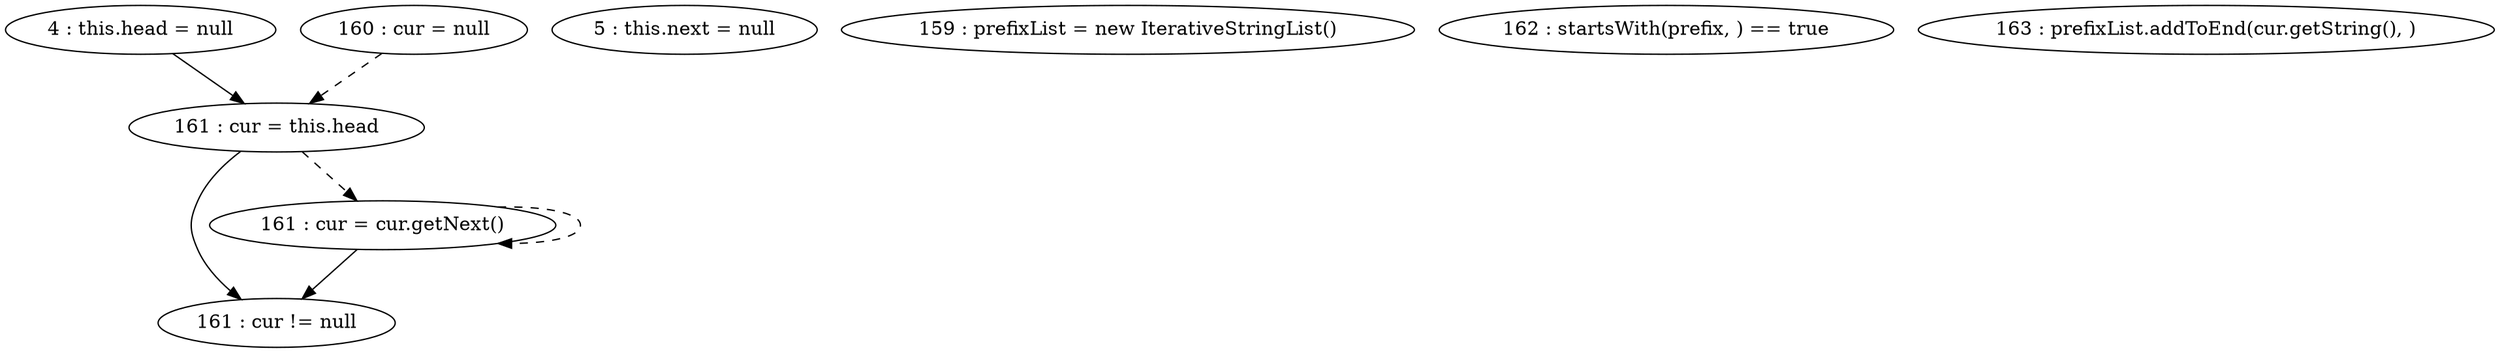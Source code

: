 digraph G {
"4 : this.head = null"
"4 : this.head = null" -> "161 : cur = this.head"
"5 : this.next = null"
"159 : prefixList = new IterativeStringList()"
"160 : cur = null"
"160 : cur = null" -> "161 : cur = this.head" [style=dashed]
"161 : cur = this.head"
"161 : cur = this.head" -> "161 : cur != null"
"161 : cur = this.head" -> "161 : cur = cur.getNext()" [style=dashed]
"161 : cur != null"
"162 : startsWith(prefix, ) == true"
"163 : prefixList.addToEnd(cur.getString(), )"
"161 : cur = cur.getNext()"
"161 : cur = cur.getNext()" -> "161 : cur != null"
"161 : cur = cur.getNext()" -> "161 : cur = cur.getNext()" [style=dashed]
}